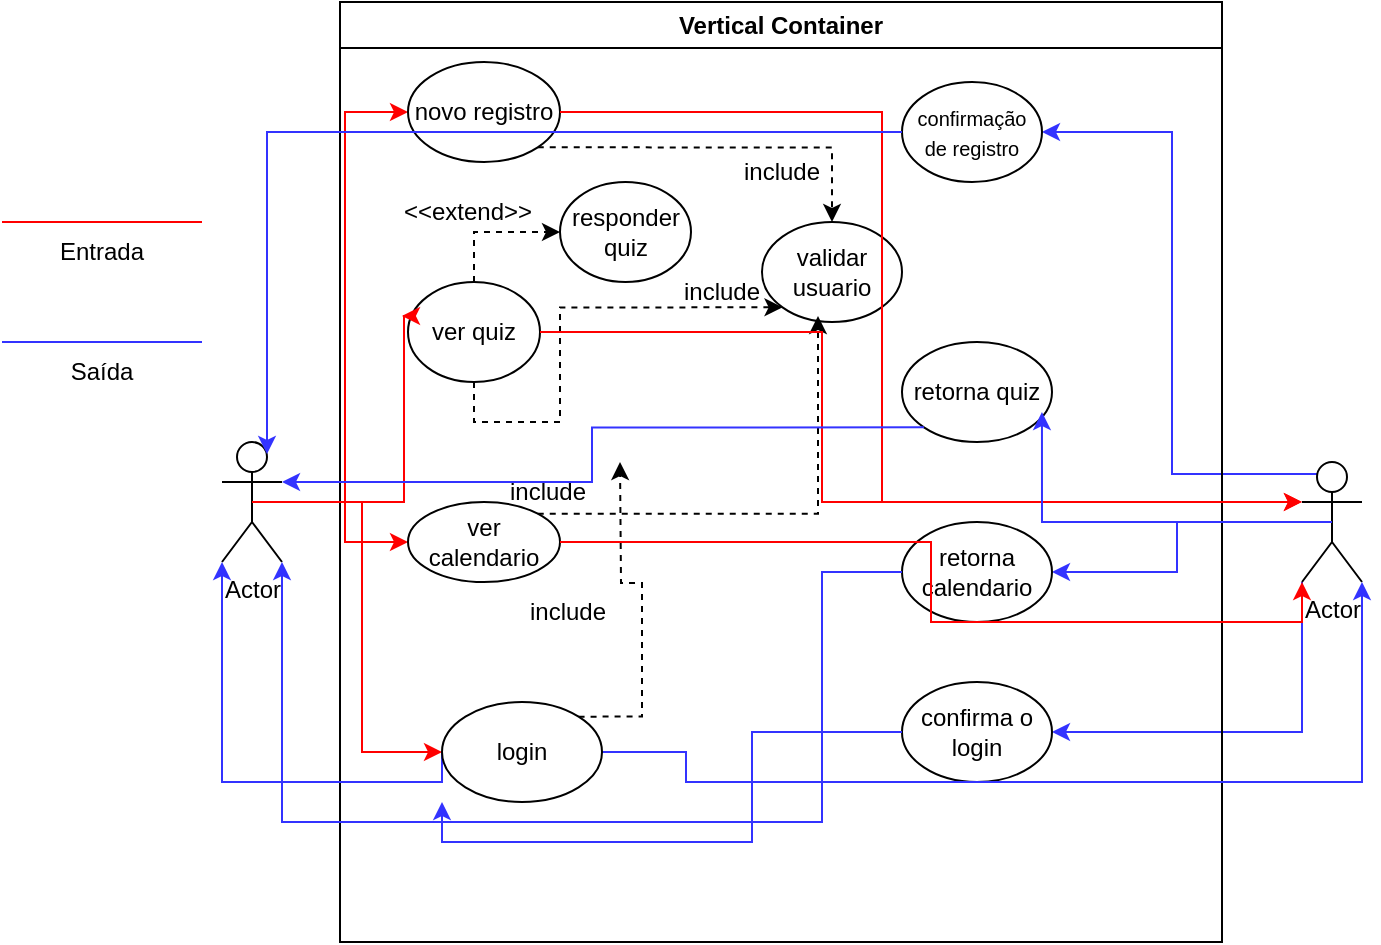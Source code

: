<mxfile version="24.7.6">
  <diagram name="Página-1" id="Bn-547Njcz7ft3GbD4b1">
    <mxGraphModel dx="607" dy="323" grid="1" gridSize="10" guides="1" tooltips="1" connect="1" arrows="1" fold="1" page="1" pageScale="1" pageWidth="827" pageHeight="1169" math="0" shadow="0">
      <root>
        <mxCell id="0" />
        <mxCell id="1" parent="0" />
        <mxCell id="1MOtV_lX_tqLkXNAHVmC-9" style="edgeStyle=orthogonalEdgeStyle;rounded=0;orthogonalLoop=1;jettySize=auto;html=1;exitX=0.5;exitY=0.5;exitDx=0;exitDy=0;exitPerimeter=0;entryX=0;entryY=0.5;entryDx=0;entryDy=0;strokeColor=#FF0000;" edge="1" parent="1" source="1MOtV_lX_tqLkXNAHVmC-1" target="1MOtV_lX_tqLkXNAHVmC-5">
          <mxGeometry relative="1" as="geometry" />
        </mxCell>
        <mxCell id="1MOtV_lX_tqLkXNAHVmC-11" style="edgeStyle=orthogonalEdgeStyle;rounded=0;orthogonalLoop=1;jettySize=auto;html=1;exitX=0.5;exitY=0.5;exitDx=0;exitDy=0;exitPerimeter=0;entryX=0;entryY=0.5;entryDx=0;entryDy=0;fillColor=#FF0000;strokeColor=#FF0000;" edge="1" parent="1" source="1MOtV_lX_tqLkXNAHVmC-1" target="1MOtV_lX_tqLkXNAHVmC-8">
          <mxGeometry relative="1" as="geometry" />
        </mxCell>
        <mxCell id="1MOtV_lX_tqLkXNAHVmC-32" style="edgeStyle=orthogonalEdgeStyle;rounded=0;orthogonalLoop=1;jettySize=auto;html=1;exitX=0.5;exitY=0.5;exitDx=0;exitDy=0;exitPerimeter=0;entryX=0;entryY=0.5;entryDx=0;entryDy=0;strokeColor=#FF0000;" edge="1" parent="1" source="1MOtV_lX_tqLkXNAHVmC-1" target="1MOtV_lX_tqLkXNAHVmC-27">
          <mxGeometry relative="1" as="geometry" />
        </mxCell>
        <mxCell id="1MOtV_lX_tqLkXNAHVmC-1" value="Actor" style="shape=umlActor;verticalLabelPosition=bottom;verticalAlign=top;html=1;outlineConnect=0;" vertex="1" parent="1">
          <mxGeometry x="160" y="310" width="30" height="60" as="geometry" />
        </mxCell>
        <mxCell id="1MOtV_lX_tqLkXNAHVmC-19" style="edgeStyle=orthogonalEdgeStyle;rounded=0;orthogonalLoop=1;jettySize=auto;html=1;exitX=0.25;exitY=0.1;exitDx=0;exitDy=0;exitPerimeter=0;entryX=1;entryY=0.5;entryDx=0;entryDy=0;strokeColor=#3333FF;" edge="1" parent="1" source="1MOtV_lX_tqLkXNAHVmC-2" target="1MOtV_lX_tqLkXNAHVmC-15">
          <mxGeometry relative="1" as="geometry" />
        </mxCell>
        <mxCell id="1MOtV_lX_tqLkXNAHVmC-47" style="edgeStyle=orthogonalEdgeStyle;rounded=0;orthogonalLoop=1;jettySize=auto;html=1;exitX=0.5;exitY=0.5;exitDx=0;exitDy=0;exitPerimeter=0;entryX=1;entryY=0.5;entryDx=0;entryDy=0;strokeColor=#3333FF;" edge="1" parent="1" source="1MOtV_lX_tqLkXNAHVmC-2" target="1MOtV_lX_tqLkXNAHVmC-17">
          <mxGeometry relative="1" as="geometry" />
        </mxCell>
        <mxCell id="1MOtV_lX_tqLkXNAHVmC-51" style="edgeStyle=orthogonalEdgeStyle;rounded=0;orthogonalLoop=1;jettySize=auto;html=1;exitX=0;exitY=1;exitDx=0;exitDy=0;exitPerimeter=0;entryX=1;entryY=0.5;entryDx=0;entryDy=0;strokeColor=#3333FF;" edge="1" parent="1" source="1MOtV_lX_tqLkXNAHVmC-2" target="1MOtV_lX_tqLkXNAHVmC-34">
          <mxGeometry relative="1" as="geometry" />
        </mxCell>
        <mxCell id="1MOtV_lX_tqLkXNAHVmC-2" value="Actor" style="shape=umlActor;verticalLabelPosition=bottom;verticalAlign=top;html=1;outlineConnect=0;" vertex="1" parent="1">
          <mxGeometry x="700" y="320" width="30" height="60" as="geometry" />
        </mxCell>
        <mxCell id="1MOtV_lX_tqLkXNAHVmC-3" value="Vertical Container" style="swimlane;whiteSpace=wrap;html=1;" vertex="1" parent="1">
          <mxGeometry x="219" y="90" width="441" height="470" as="geometry" />
        </mxCell>
        <mxCell id="1MOtV_lX_tqLkXNAHVmC-35" style="edgeStyle=orthogonalEdgeStyle;rounded=0;orthogonalLoop=1;jettySize=auto;html=1;exitX=1;exitY=1;exitDx=0;exitDy=0;entryX=0.5;entryY=0;entryDx=0;entryDy=0;dashed=1;" edge="1" parent="1MOtV_lX_tqLkXNAHVmC-3" source="1MOtV_lX_tqLkXNAHVmC-5" target="1MOtV_lX_tqLkXNAHVmC-29">
          <mxGeometry relative="1" as="geometry" />
        </mxCell>
        <mxCell id="1MOtV_lX_tqLkXNAHVmC-5" value="novo registro" style="ellipse;whiteSpace=wrap;html=1;" vertex="1" parent="1MOtV_lX_tqLkXNAHVmC-3">
          <mxGeometry x="34" y="30" width="76" height="50" as="geometry" />
        </mxCell>
        <mxCell id="1MOtV_lX_tqLkXNAHVmC-55" style="edgeStyle=orthogonalEdgeStyle;rounded=0;orthogonalLoop=1;jettySize=auto;html=1;exitX=0.5;exitY=0;exitDx=0;exitDy=0;dashed=1;" edge="1" parent="1MOtV_lX_tqLkXNAHVmC-3" source="1MOtV_lX_tqLkXNAHVmC-7" target="1MOtV_lX_tqLkXNAHVmC-54">
          <mxGeometry relative="1" as="geometry" />
        </mxCell>
        <mxCell id="1MOtV_lX_tqLkXNAHVmC-7" value="ver quiz" style="ellipse;whiteSpace=wrap;html=1;" vertex="1" parent="1MOtV_lX_tqLkXNAHVmC-3">
          <mxGeometry x="34" y="140" width="66" height="50" as="geometry" />
        </mxCell>
        <mxCell id="1MOtV_lX_tqLkXNAHVmC-8" value="ver calendario" style="ellipse;whiteSpace=wrap;html=1;" vertex="1" parent="1MOtV_lX_tqLkXNAHVmC-3">
          <mxGeometry x="34" y="250" width="76" height="40" as="geometry" />
        </mxCell>
        <mxCell id="1MOtV_lX_tqLkXNAHVmC-15" value="&lt;font style=&quot;font-size: 10px;&quot;&gt;confirmação de registro&lt;/font&gt;" style="ellipse;whiteSpace=wrap;html=1;" vertex="1" parent="1MOtV_lX_tqLkXNAHVmC-3">
          <mxGeometry x="281" y="40" width="70" height="50" as="geometry" />
        </mxCell>
        <mxCell id="1MOtV_lX_tqLkXNAHVmC-16" value="retorna quiz" style="ellipse;whiteSpace=wrap;html=1;" vertex="1" parent="1MOtV_lX_tqLkXNAHVmC-3">
          <mxGeometry x="281" y="170" width="75" height="50" as="geometry" />
        </mxCell>
        <mxCell id="1MOtV_lX_tqLkXNAHVmC-17" value="retorna calendario" style="ellipse;whiteSpace=wrap;html=1;" vertex="1" parent="1MOtV_lX_tqLkXNAHVmC-3">
          <mxGeometry x="281" y="260" width="75" height="50" as="geometry" />
        </mxCell>
        <mxCell id="1MOtV_lX_tqLkXNAHVmC-38" style="edgeStyle=orthogonalEdgeStyle;rounded=0;orthogonalLoop=1;jettySize=auto;html=1;exitX=1;exitY=0;exitDx=0;exitDy=0;dashed=1;" edge="1" parent="1MOtV_lX_tqLkXNAHVmC-3" source="1MOtV_lX_tqLkXNAHVmC-27">
          <mxGeometry relative="1" as="geometry">
            <mxPoint x="140" y="230" as="targetPoint" />
          </mxGeometry>
        </mxCell>
        <mxCell id="1MOtV_lX_tqLkXNAHVmC-29" value="validar usuario" style="ellipse;whiteSpace=wrap;html=1;" vertex="1" parent="1MOtV_lX_tqLkXNAHVmC-3">
          <mxGeometry x="211" y="110" width="70" height="50" as="geometry" />
        </mxCell>
        <mxCell id="1MOtV_lX_tqLkXNAHVmC-34" value="confirma o login" style="ellipse;whiteSpace=wrap;html=1;" vertex="1" parent="1MOtV_lX_tqLkXNAHVmC-3">
          <mxGeometry x="281" y="340" width="75" height="50" as="geometry" />
        </mxCell>
        <mxCell id="1MOtV_lX_tqLkXNAHVmC-37" style="edgeStyle=orthogonalEdgeStyle;rounded=0;orthogonalLoop=1;jettySize=auto;html=1;exitX=1;exitY=0;exitDx=0;exitDy=0;entryX=0.4;entryY=0.94;entryDx=0;entryDy=0;entryPerimeter=0;dashed=1;" edge="1" parent="1MOtV_lX_tqLkXNAHVmC-3" source="1MOtV_lX_tqLkXNAHVmC-8" target="1MOtV_lX_tqLkXNAHVmC-29">
          <mxGeometry relative="1" as="geometry" />
        </mxCell>
        <mxCell id="1MOtV_lX_tqLkXNAHVmC-39" value="include" style="text;html=1;align=center;verticalAlign=middle;whiteSpace=wrap;rounded=0;" vertex="1" parent="1MOtV_lX_tqLkXNAHVmC-3">
          <mxGeometry x="190.5" y="70" width="60" height="30" as="geometry" />
        </mxCell>
        <mxCell id="1MOtV_lX_tqLkXNAHVmC-41" value="" style="edgeStyle=orthogonalEdgeStyle;rounded=0;orthogonalLoop=1;jettySize=auto;html=1;exitX=0.5;exitY=1;exitDx=0;exitDy=0;entryX=0;entryY=1;entryDx=0;entryDy=0;dashed=1;" edge="1" parent="1MOtV_lX_tqLkXNAHVmC-3" source="1MOtV_lX_tqLkXNAHVmC-7" target="1MOtV_lX_tqLkXNAHVmC-29">
          <mxGeometry relative="1" as="geometry">
            <mxPoint x="347" y="330" as="sourcePoint" />
            <mxPoint x="383" y="352" as="targetPoint" />
            <Array as="points">
              <mxPoint x="67" y="210" />
              <mxPoint x="110" y="210" />
            </Array>
          </mxGeometry>
        </mxCell>
        <mxCell id="1MOtV_lX_tqLkXNAHVmC-40" value="include" style="text;html=1;align=center;verticalAlign=middle;whiteSpace=wrap;rounded=0;" vertex="1" parent="1MOtV_lX_tqLkXNAHVmC-3">
          <mxGeometry x="161" y="130" width="60" height="30" as="geometry" />
        </mxCell>
        <mxCell id="1MOtV_lX_tqLkXNAHVmC-43" value="include" style="text;html=1;align=center;verticalAlign=middle;whiteSpace=wrap;rounded=0;" vertex="1" parent="1MOtV_lX_tqLkXNAHVmC-3">
          <mxGeometry x="74" y="230" width="60" height="30" as="geometry" />
        </mxCell>
        <mxCell id="1MOtV_lX_tqLkXNAHVmC-44" value="include" style="text;html=1;align=center;verticalAlign=middle;whiteSpace=wrap;rounded=0;" vertex="1" parent="1MOtV_lX_tqLkXNAHVmC-3">
          <mxGeometry x="84" y="290" width="60" height="30" as="geometry" />
        </mxCell>
        <mxCell id="1MOtV_lX_tqLkXNAHVmC-54" value="responder quiz" style="ellipse;whiteSpace=wrap;html=1;" vertex="1" parent="1MOtV_lX_tqLkXNAHVmC-3">
          <mxGeometry x="110" y="90" width="65.5" height="50" as="geometry" />
        </mxCell>
        <mxCell id="1MOtV_lX_tqLkXNAHVmC-56" value="&amp;lt;&amp;lt;extend&amp;gt;&amp;gt;" style="text;html=1;align=center;verticalAlign=middle;whiteSpace=wrap;rounded=0;" vertex="1" parent="1MOtV_lX_tqLkXNAHVmC-3">
          <mxGeometry x="34" y="90" width="60" height="30" as="geometry" />
        </mxCell>
        <mxCell id="1MOtV_lX_tqLkXNAHVmC-10" style="edgeStyle=orthogonalEdgeStyle;rounded=0;orthogonalLoop=1;jettySize=auto;html=1;exitX=0.5;exitY=0.5;exitDx=0;exitDy=0;exitPerimeter=0;strokeColor=#FF0000;" edge="1" parent="1" source="1MOtV_lX_tqLkXNAHVmC-1">
          <mxGeometry relative="1" as="geometry">
            <mxPoint x="250" y="247" as="targetPoint" />
            <Array as="points">
              <mxPoint x="251" y="340" />
            </Array>
          </mxGeometry>
        </mxCell>
        <mxCell id="1MOtV_lX_tqLkXNAHVmC-12" style="edgeStyle=orthogonalEdgeStyle;rounded=0;orthogonalLoop=1;jettySize=auto;html=1;entryX=0;entryY=0.333;entryDx=0;entryDy=0;entryPerimeter=0;fillColor=#FF0000;strokeColor=#FF0000;" edge="1" parent="1" source="1MOtV_lX_tqLkXNAHVmC-5" target="1MOtV_lX_tqLkXNAHVmC-2">
          <mxGeometry relative="1" as="geometry">
            <Array as="points">
              <mxPoint x="490" y="145" />
              <mxPoint x="490" y="340" />
            </Array>
          </mxGeometry>
        </mxCell>
        <mxCell id="1MOtV_lX_tqLkXNAHVmC-13" style="edgeStyle=orthogonalEdgeStyle;rounded=0;orthogonalLoop=1;jettySize=auto;html=1;entryX=0;entryY=0.333;entryDx=0;entryDy=0;entryPerimeter=0;strokeColor=#FF0000;" edge="1" parent="1" source="1MOtV_lX_tqLkXNAHVmC-7" target="1MOtV_lX_tqLkXNAHVmC-2">
          <mxGeometry relative="1" as="geometry">
            <Array as="points">
              <mxPoint x="460" y="255" />
              <mxPoint x="460" y="340" />
            </Array>
          </mxGeometry>
        </mxCell>
        <mxCell id="1MOtV_lX_tqLkXNAHVmC-14" style="edgeStyle=orthogonalEdgeStyle;rounded=0;orthogonalLoop=1;jettySize=auto;html=1;entryX=0;entryY=1;entryDx=0;entryDy=0;entryPerimeter=0;fillColor=#FF0000;strokeColor=#FF0000;" edge="1" parent="1" source="1MOtV_lX_tqLkXNAHVmC-8" target="1MOtV_lX_tqLkXNAHVmC-2">
          <mxGeometry relative="1" as="geometry" />
        </mxCell>
        <mxCell id="1MOtV_lX_tqLkXNAHVmC-20" style="edgeStyle=orthogonalEdgeStyle;rounded=0;orthogonalLoop=1;jettySize=auto;html=1;exitX=0;exitY=0.5;exitDx=0;exitDy=0;entryX=0.75;entryY=0.1;entryDx=0;entryDy=0;entryPerimeter=0;fillColor=#3333FF;strokeColor=#3333FF;" edge="1" parent="1" source="1MOtV_lX_tqLkXNAHVmC-15" target="1MOtV_lX_tqLkXNAHVmC-1">
          <mxGeometry relative="1" as="geometry" />
        </mxCell>
        <mxCell id="1MOtV_lX_tqLkXNAHVmC-21" value="" style="endArrow=none;html=1;rounded=0;strokeColor=#FF0000;" edge="1" parent="1">
          <mxGeometry width="50" height="50" relative="1" as="geometry">
            <mxPoint x="50" y="200" as="sourcePoint" />
            <mxPoint x="150" y="200" as="targetPoint" />
          </mxGeometry>
        </mxCell>
        <mxCell id="1MOtV_lX_tqLkXNAHVmC-22" value="Entrada" style="text;html=1;align=center;verticalAlign=middle;whiteSpace=wrap;rounded=0;" vertex="1" parent="1">
          <mxGeometry x="70" y="200" width="60" height="30" as="geometry" />
        </mxCell>
        <mxCell id="1MOtV_lX_tqLkXNAHVmC-25" value="" style="endArrow=none;html=1;rounded=0;strokeColor=#3333FF;" edge="1" parent="1">
          <mxGeometry width="50" height="50" relative="1" as="geometry">
            <mxPoint x="50" y="260" as="sourcePoint" />
            <mxPoint x="150" y="260" as="targetPoint" />
          </mxGeometry>
        </mxCell>
        <mxCell id="1MOtV_lX_tqLkXNAHVmC-26" value="Saída" style="text;html=1;align=center;verticalAlign=middle;whiteSpace=wrap;rounded=0;" vertex="1" parent="1">
          <mxGeometry x="70" y="260" width="60" height="30" as="geometry" />
        </mxCell>
        <mxCell id="1MOtV_lX_tqLkXNAHVmC-33" style="edgeStyle=orthogonalEdgeStyle;rounded=0;orthogonalLoop=1;jettySize=auto;html=1;exitX=1;exitY=0.5;exitDx=0;exitDy=0;entryX=1;entryY=1;entryDx=0;entryDy=0;entryPerimeter=0;strokeColor=#3333FF;" edge="1" parent="1" source="1MOtV_lX_tqLkXNAHVmC-27" target="1MOtV_lX_tqLkXNAHVmC-2">
          <mxGeometry relative="1" as="geometry">
            <Array as="points">
              <mxPoint x="392" y="480" />
              <mxPoint x="730" y="480" />
            </Array>
          </mxGeometry>
        </mxCell>
        <mxCell id="1MOtV_lX_tqLkXNAHVmC-45" style="edgeStyle=orthogonalEdgeStyle;rounded=0;orthogonalLoop=1;jettySize=auto;html=1;exitX=0.5;exitY=0.5;exitDx=0;exitDy=0;exitPerimeter=0;entryX=0.933;entryY=0.7;entryDx=0;entryDy=0;entryPerimeter=0;strokeColor=#3333FF;" edge="1" parent="1" source="1MOtV_lX_tqLkXNAHVmC-2" target="1MOtV_lX_tqLkXNAHVmC-16">
          <mxGeometry relative="1" as="geometry" />
        </mxCell>
        <mxCell id="1MOtV_lX_tqLkXNAHVmC-46" style="edgeStyle=orthogonalEdgeStyle;rounded=0;orthogonalLoop=1;jettySize=auto;html=1;exitX=0;exitY=1;exitDx=0;exitDy=0;entryX=1;entryY=0.333;entryDx=0;entryDy=0;entryPerimeter=0;strokeColor=#3333FF;" edge="1" parent="1" source="1MOtV_lX_tqLkXNAHVmC-16" target="1MOtV_lX_tqLkXNAHVmC-1">
          <mxGeometry relative="1" as="geometry" />
        </mxCell>
        <mxCell id="1MOtV_lX_tqLkXNAHVmC-48" style="edgeStyle=orthogonalEdgeStyle;rounded=0;orthogonalLoop=1;jettySize=auto;html=1;exitX=0;exitY=0.5;exitDx=0;exitDy=0;entryX=1;entryY=1;entryDx=0;entryDy=0;entryPerimeter=0;strokeColor=#3333FF;" edge="1" parent="1" source="1MOtV_lX_tqLkXNAHVmC-17" target="1MOtV_lX_tqLkXNAHVmC-1">
          <mxGeometry relative="1" as="geometry">
            <Array as="points">
              <mxPoint x="460" y="500" />
              <mxPoint x="190" y="500" />
            </Array>
          </mxGeometry>
        </mxCell>
        <mxCell id="1MOtV_lX_tqLkXNAHVmC-52" style="edgeStyle=orthogonalEdgeStyle;rounded=0;orthogonalLoop=1;jettySize=auto;html=1;exitX=0;exitY=0.5;exitDx=0;exitDy=0;entryX=0;entryY=1;entryDx=0;entryDy=0;entryPerimeter=0;strokeColor=#3333FF;" edge="1" parent="1" source="1MOtV_lX_tqLkXNAHVmC-27" target="1MOtV_lX_tqLkXNAHVmC-1">
          <mxGeometry relative="1" as="geometry">
            <Array as="points">
              <mxPoint x="270" y="480" />
              <mxPoint x="160" y="480" />
            </Array>
          </mxGeometry>
        </mxCell>
        <mxCell id="1MOtV_lX_tqLkXNAHVmC-27" value="login" style="ellipse;whiteSpace=wrap;html=1;" vertex="1" parent="1">
          <mxGeometry x="270" y="440" width="80" height="50" as="geometry" />
        </mxCell>
        <mxCell id="1MOtV_lX_tqLkXNAHVmC-53" value="" style="edgeStyle=orthogonalEdgeStyle;rounded=0;orthogonalLoop=1;jettySize=auto;html=1;exitX=0;exitY=0.5;exitDx=0;exitDy=0;entryX=0;entryY=1;entryDx=0;entryDy=0;entryPerimeter=0;strokeColor=#3333FF;" edge="1" parent="1" source="1MOtV_lX_tqLkXNAHVmC-34" target="1MOtV_lX_tqLkXNAHVmC-27">
          <mxGeometry relative="1" as="geometry">
            <mxPoint x="500" y="455" as="sourcePoint" />
            <mxPoint x="160" y="370" as="targetPoint" />
          </mxGeometry>
        </mxCell>
      </root>
    </mxGraphModel>
  </diagram>
</mxfile>
